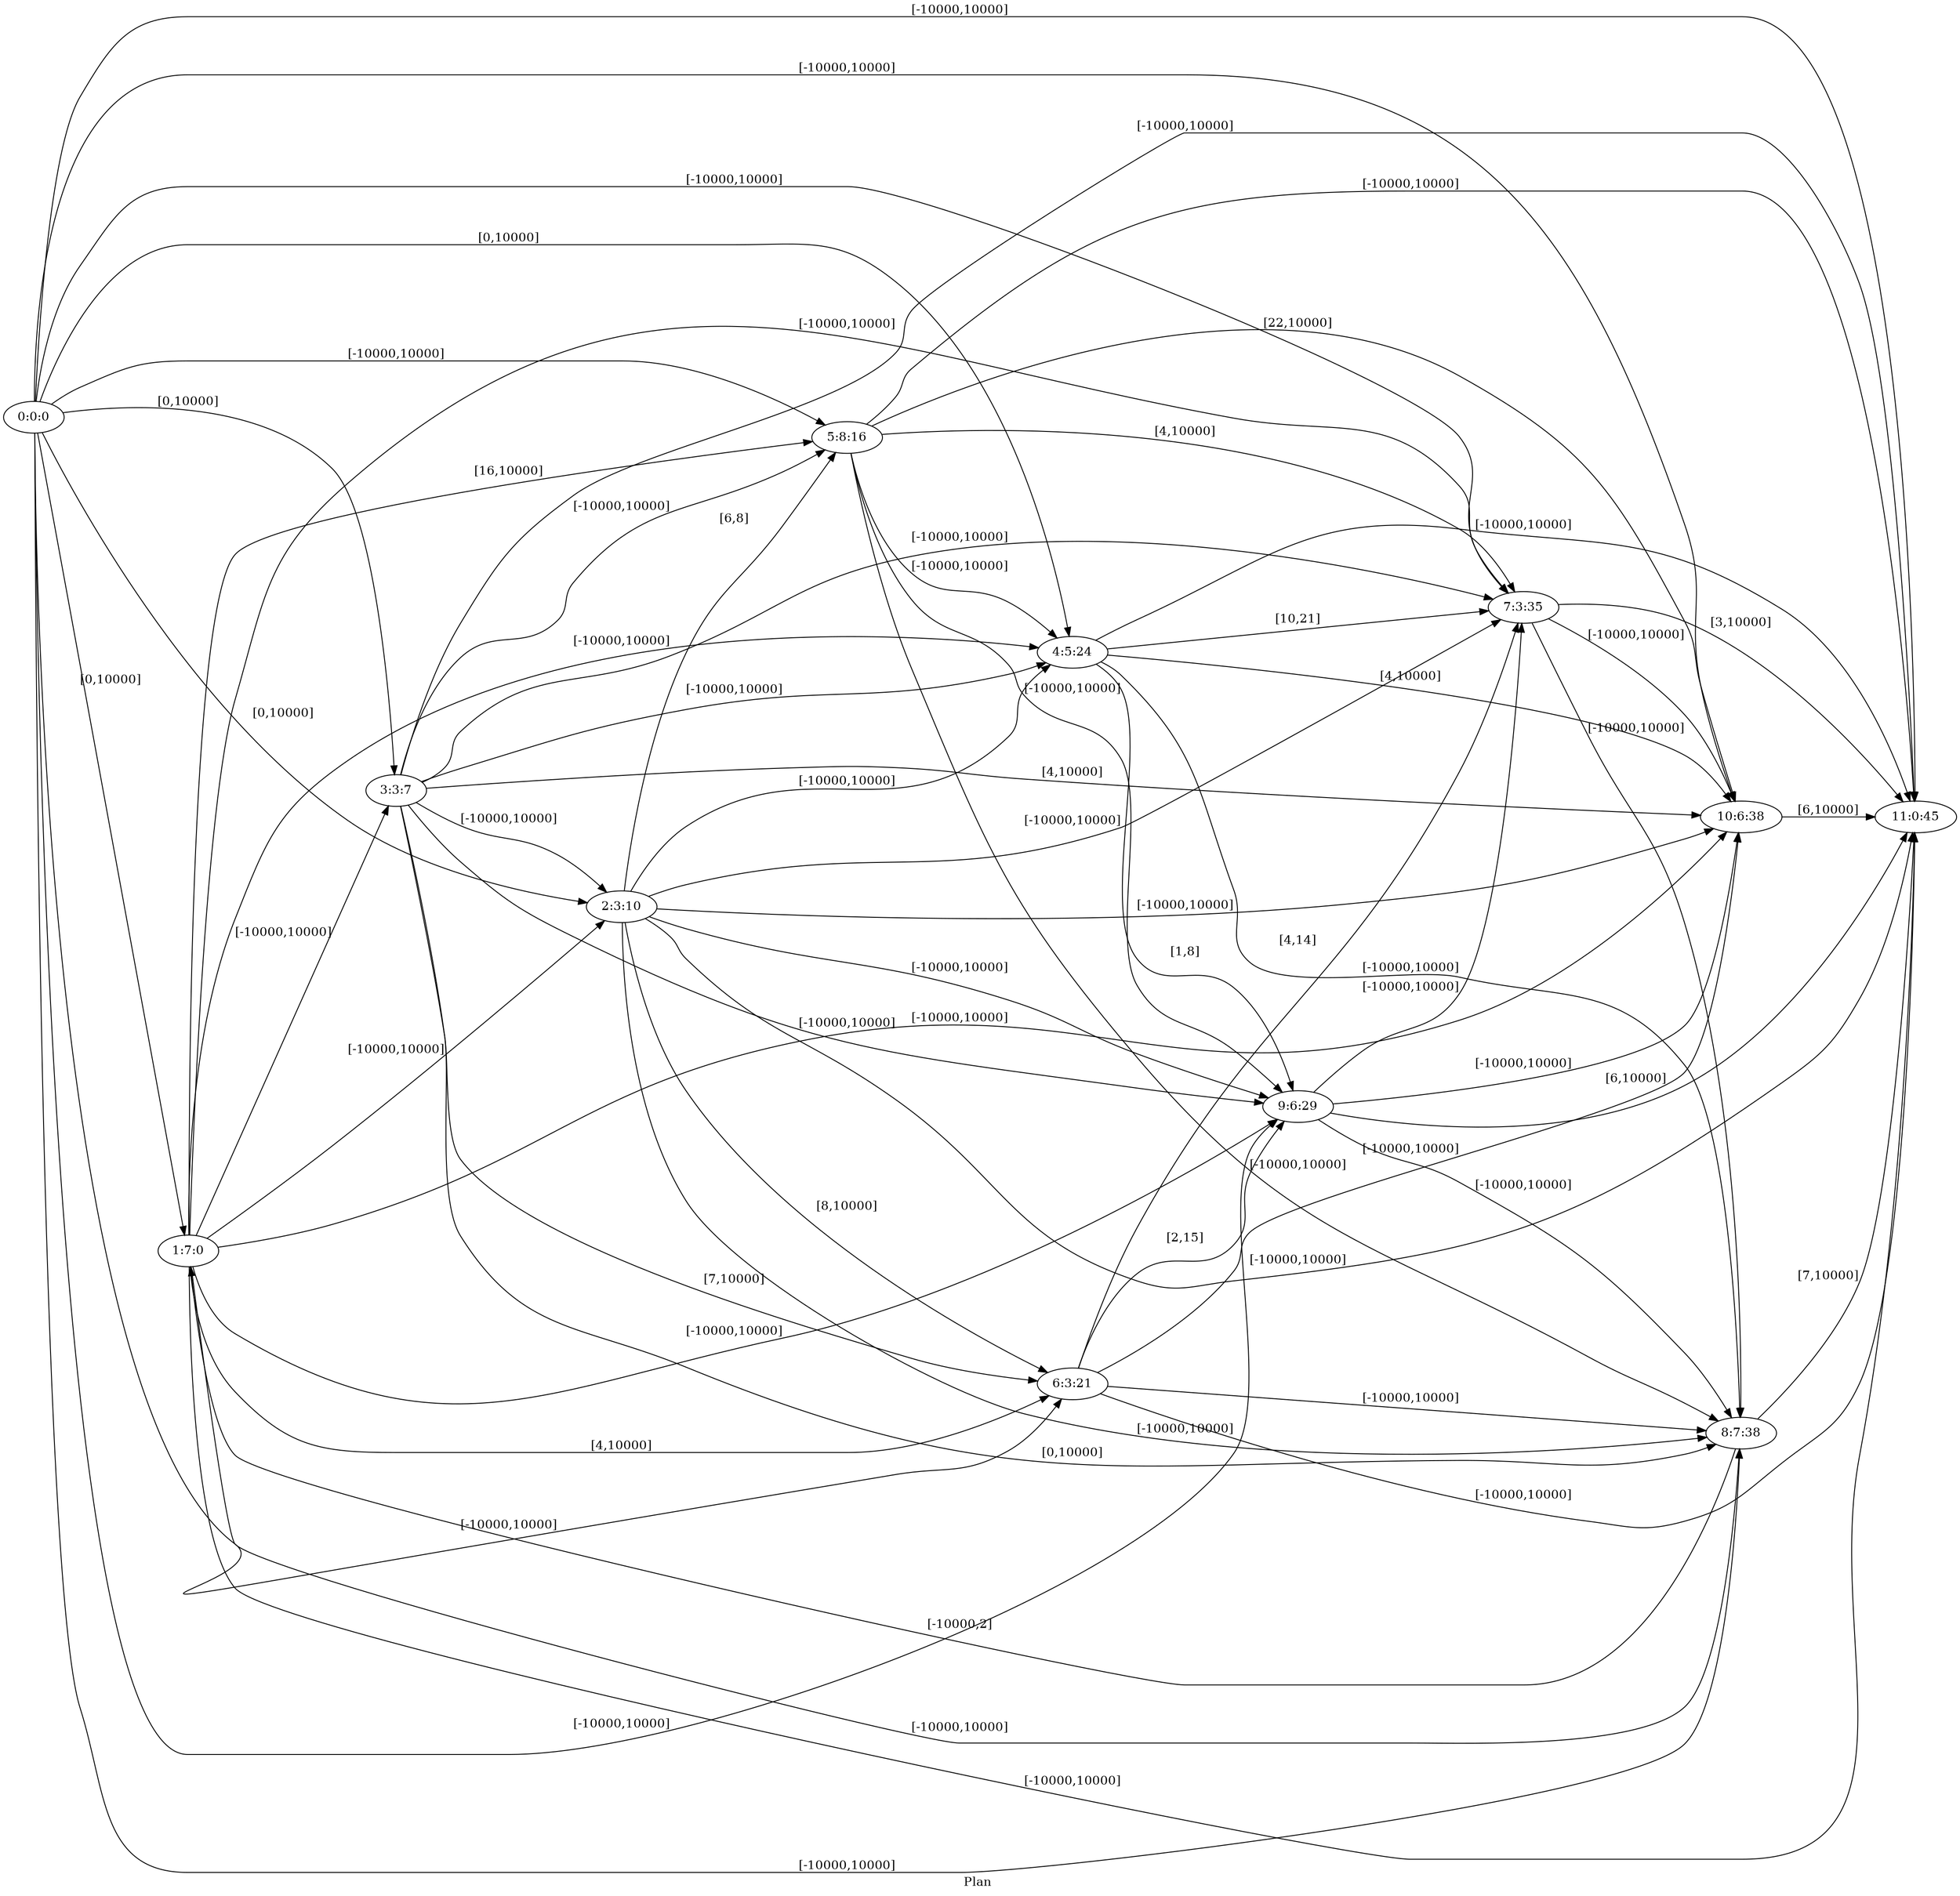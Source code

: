 digraph G {
 rankdir = LR;
 nodesep = .45; 
 size = 30;
label="Plan ";
 fldt = 0.669146;
"0:0:0"->"1:7:0"[ label = "[0,10000]"];
"0:0:0"->"2:3:10"[ label = "[0,10000]"];
"0:0:0"->"3:3:7"[ label = "[0,10000]"];
"0:0:0"->"4:5:24"[ label = "[0,10000]"];
"0:0:0"->"5:8:16"[ label = "[-10000,10000]"];
"0:0:0"->"6:3:21"[ label = "[-10000,10000]"];
"0:0:0"->"7:3:35"[ label = "[-10000,10000]"];
"0:0:0"->"8:7:38"[ label = "[-10000,10000]"];
"0:0:0"->"9:6:29"[ label = "[-10000,10000]"];
"0:0:0"->"10:6:38"[ label = "[-10000,10000]"];
"0:0:0"->"11:0:45"[ label = "[-10000,10000]"];
"1:7:0"->"2:3:10"[ label = "[-10000,10000]"];
"1:7:0"->"3:3:7"[ label = "[-10000,10000]"];
"1:7:0"->"4:5:24"[ label = "[-10000,10000]"];
"1:7:0"->"5:8:16"[ label = "[16,10000]"];
"1:7:0"->"6:3:21"[ label = "[4,10000]"];
"1:7:0"->"7:3:35"[ label = "[-10000,10000]"];
"1:7:0"->"8:7:38"[ label = "[-10000,10000]"];
"1:7:0"->"9:6:29"[ label = "[-10000,10000]"];
"1:7:0"->"10:6:38"[ label = "[-10000,10000]"];
"1:7:0"->"11:0:45"[ label = "[-10000,10000]"];
"2:3:10"->"4:5:24"[ label = "[-10000,10000]"];
"2:3:10"->"5:8:16"[ label = "[6,8]"];
"2:3:10"->"6:3:21"[ label = "[8,10000]"];
"2:3:10"->"7:3:35"[ label = "[-10000,10000]"];
"2:3:10"->"8:7:38"[ label = "[-10000,10000]"];
"2:3:10"->"9:6:29"[ label = "[-10000,10000]"];
"2:3:10"->"10:6:38"[ label = "[-10000,10000]"];
"2:3:10"->"11:0:45"[ label = "[-10000,10000]"];
"3:3:7"->"2:3:10"[ label = "[-10000,10000]"];
"3:3:7"->"4:5:24"[ label = "[-10000,10000]"];
"3:3:7"->"5:8:16"[ label = "[-10000,10000]"];
"3:3:7"->"6:3:21"[ label = "[7,10000]"];
"3:3:7"->"7:3:35"[ label = "[-10000,10000]"];
"3:3:7"->"8:7:38"[ label = "[0,10000]"];
"3:3:7"->"9:6:29"[ label = "[-10000,10000]"];
"3:3:7"->"10:6:38"[ label = "[4,10000]"];
"3:3:7"->"11:0:45"[ label = "[-10000,10000]"];
"4:5:24"->"7:3:35"[ label = "[10,21]"];
"4:5:24"->"8:7:38"[ label = "[-10000,10000]"];
"4:5:24"->"9:6:29"[ label = "[1,8]"];
"4:5:24"->"10:6:38"[ label = "[4,10000]"];
"4:5:24"->"11:0:45"[ label = "[-10000,10000]"];
"5:8:16"->"4:5:24"[ label = "[-10000,10000]"];
"5:8:16"->"7:3:35"[ label = "[4,10000]"];
"5:8:16"->"8:7:38"[ label = "[-10000,10000]"];
"5:8:16"->"9:6:29"[ label = "[-10000,10000]"];
"5:8:16"->"10:6:38"[ label = "[22,10000]"];
"5:8:16"->"11:0:45"[ label = "[-10000,10000]"];
"6:3:21"->"7:3:35"[ label = "[4,14]"];
"6:3:21"->"8:7:38"[ label = "[-10000,10000]"];
"6:3:21"->"9:6:29"[ label = "[2,15]"];
"6:3:21"->"10:6:38"[ label = "[-10000,10000]"];
"6:3:21"->"11:0:45"[ label = "[-10000,10000]"];
"7:3:35"->"8:7:38"[ label = "[-10000,10000]"];
"7:3:35"->"10:6:38"[ label = "[-10000,10000]"];
"7:3:35"->"11:0:45"[ label = "[3,10000]"];
"8:7:38"->"1:7:0"[ label = "[-10000,2]"];
"8:7:38"->"11:0:45"[ label = "[7,10000]"];
"9:6:29"->"7:3:35"[ label = "[-10000,10000]"];
"9:6:29"->"8:7:38"[ label = "[-10000,10000]"];
"9:6:29"->"10:6:38"[ label = "[-10000,10000]"];
"9:6:29"->"11:0:45"[ label = "[6,10000]"];
"10:6:38"->"11:0:45"[ label = "[6,10000]"];
}
